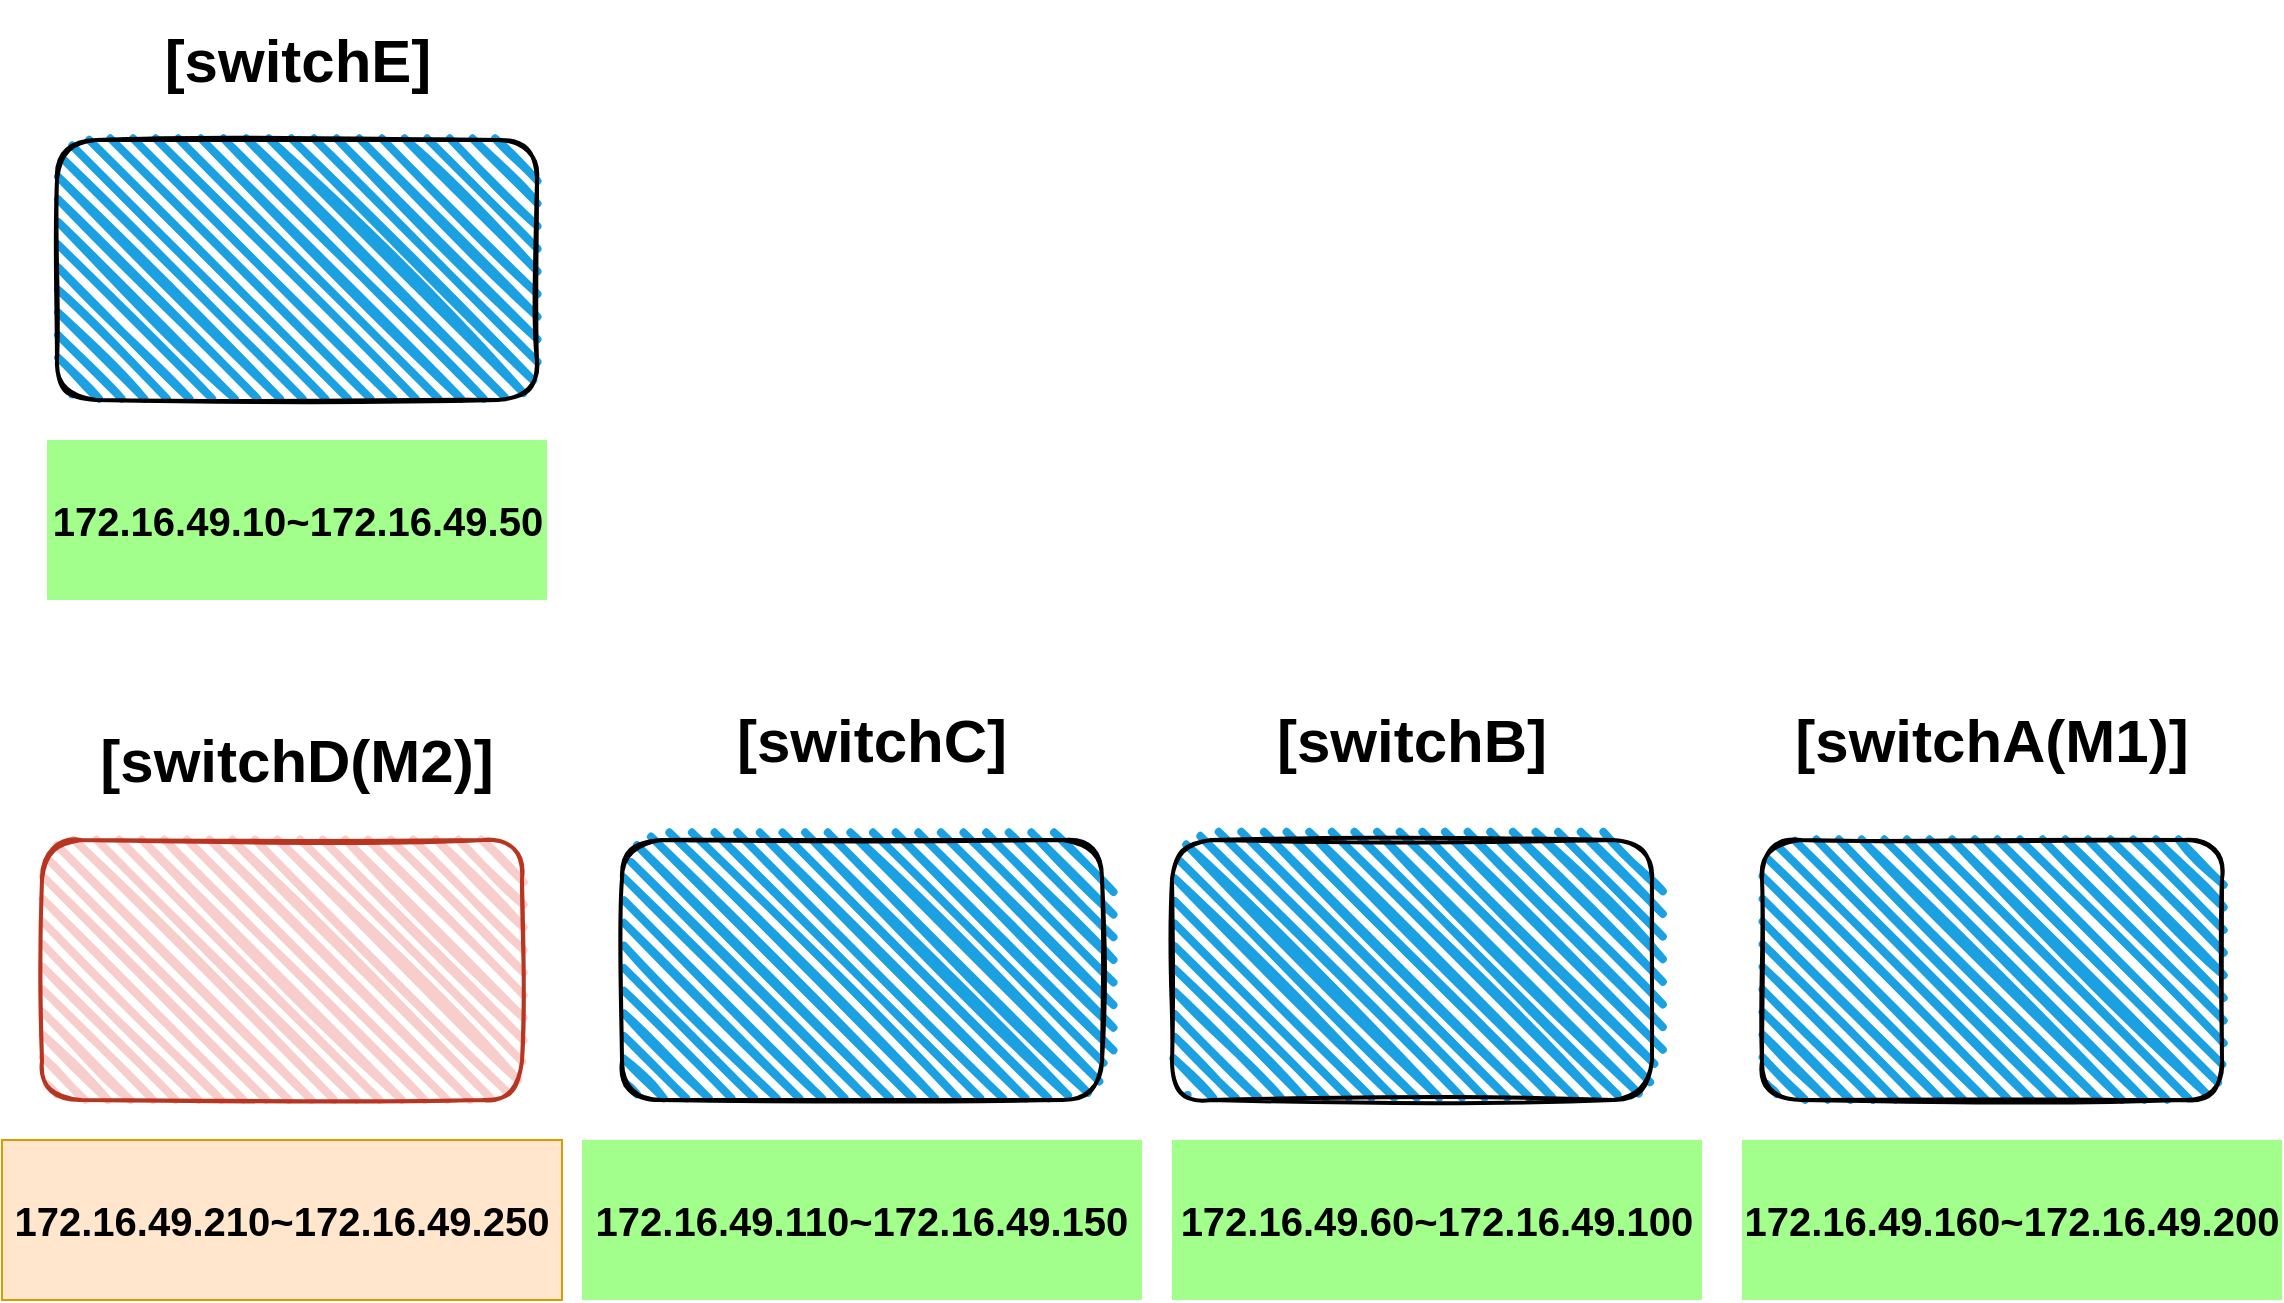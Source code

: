 <mxfile version="13.8.0" type="github">
  <diagram id="EciVQEBW0qG2yJVmfyix" name="Page-1">
    <mxGraphModel dx="1564" dy="824" grid="1" gridSize="10" guides="1" tooltips="1" connect="1" arrows="1" fold="1" page="1" pageScale="1" pageWidth="1169" pageHeight="827" math="0" shadow="0">
      <root>
        <mxCell id="0" />
        <mxCell id="1" parent="0" />
        <mxCell id="XryNoDLQJHqB9ck_YfK5-3" value="" style="rounded=1;whiteSpace=wrap;html=1;strokeWidth=2;fillWeight=4;hachureGap=8;hachureAngle=45;fillColor=#1ba1e2;sketch=1;" vertex="1" parent="1">
          <mxGeometry x="37.5" y="150" width="240" height="130" as="geometry" />
        </mxCell>
        <mxCell id="XryNoDLQJHqB9ck_YfK5-18" value="&lt;font style=&quot;font-size: 20px&quot;&gt;&lt;b&gt;172.16.49.10~172.16.49.50&lt;/b&gt;&lt;/font&gt;" style="text;html=1;strokeColor=none;align=center;verticalAlign=middle;whiteSpace=wrap;rounded=0;fillColor=#A3FF8C;" vertex="1" parent="1">
          <mxGeometry x="32.5" y="300" width="250" height="80" as="geometry" />
        </mxCell>
        <mxCell id="XryNoDLQJHqB9ck_YfK5-19" value="" style="rounded=1;whiteSpace=wrap;html=1;strokeWidth=2;fillWeight=4;hachureGap=8;hachureAngle=45;fillColor=#f8cecc;sketch=1;strokeColor=#B83521;" vertex="1" parent="1">
          <mxGeometry x="30" y="500" width="240" height="130" as="geometry" />
        </mxCell>
        <mxCell id="XryNoDLQJHqB9ck_YfK5-20" value="" style="rounded=1;whiteSpace=wrap;html=1;strokeWidth=2;fillWeight=4;hachureGap=8;hachureAngle=45;fillColor=#1ba1e2;sketch=1;" vertex="1" parent="1">
          <mxGeometry x="320" y="500" width="240" height="130" as="geometry" />
        </mxCell>
        <mxCell id="XryNoDLQJHqB9ck_YfK5-21" value="" style="rounded=1;whiteSpace=wrap;html=1;strokeWidth=2;fillWeight=4;hachureGap=8;hachureAngle=45;fillColor=#1ba1e2;sketch=1;" vertex="1" parent="1">
          <mxGeometry x="595" y="500" width="240" height="130" as="geometry" />
        </mxCell>
        <mxCell id="XryNoDLQJHqB9ck_YfK5-22" value="" style="rounded=1;whiteSpace=wrap;html=1;strokeWidth=2;fillWeight=4;hachureGap=8;hachureAngle=45;fillColor=#1ba1e2;sketch=1;" vertex="1" parent="1">
          <mxGeometry x="890" y="500" width="230" height="130" as="geometry" />
        </mxCell>
        <mxCell id="XryNoDLQJHqB9ck_YfK5-29" value="&lt;font style=&quot;font-size: 20px&quot;&gt;&lt;b&gt;172.16.49.210~172.16.49.250&lt;/b&gt;&lt;/font&gt;" style="text;html=1;strokeColor=#d79b00;align=center;verticalAlign=middle;whiteSpace=wrap;rounded=0;fillColor=#ffe6cc;" vertex="1" parent="1">
          <mxGeometry x="10" y="650" width="280" height="80" as="geometry" />
        </mxCell>
        <mxCell id="XryNoDLQJHqB9ck_YfK5-30" value="&lt;font style=&quot;font-size: 20px&quot;&gt;&lt;b&gt;172.16.49.110~172.16.49.150&lt;/b&gt;&lt;/font&gt;" style="text;html=1;strokeColor=none;align=center;verticalAlign=middle;whiteSpace=wrap;rounded=0;fillColor=#A3FF8C;" vertex="1" parent="1">
          <mxGeometry x="300" y="650" width="280" height="80" as="geometry" />
        </mxCell>
        <mxCell id="XryNoDLQJHqB9ck_YfK5-31" value="&lt;font style=&quot;font-size: 20px&quot;&gt;&lt;b&gt;172.16.49.60~172.16.49.100&lt;/b&gt;&lt;/font&gt;" style="text;html=1;strokeColor=none;align=center;verticalAlign=middle;whiteSpace=wrap;rounded=0;fillColor=#A3FF8C;" vertex="1" parent="1">
          <mxGeometry x="595" y="650" width="265" height="80" as="geometry" />
        </mxCell>
        <mxCell id="XryNoDLQJHqB9ck_YfK5-32" value="&lt;font style=&quot;font-size: 20px&quot;&gt;&lt;b&gt;172.16.49.160~172.16.49.200&lt;/b&gt;&lt;/font&gt;" style="text;html=1;strokeColor=none;align=center;verticalAlign=middle;whiteSpace=wrap;rounded=0;fillColor=#A3FF8C;" vertex="1" parent="1">
          <mxGeometry x="880" y="650" width="270" height="80" as="geometry" />
        </mxCell>
        <mxCell id="XryNoDLQJHqB9ck_YfK5-33" value="&lt;font style=&quot;font-size: 30px&quot;&gt;&lt;b&gt;[switchE]&lt;/b&gt;&lt;/font&gt;" style="text;html=1;strokeColor=none;fillColor=none;align=center;verticalAlign=middle;whiteSpace=wrap;rounded=0;" vertex="1" parent="1">
          <mxGeometry x="72.5" y="80" width="170" height="60" as="geometry" />
        </mxCell>
        <mxCell id="XryNoDLQJHqB9ck_YfK5-34" value="&lt;font style=&quot;font-size: 30px&quot;&gt;&lt;b&gt;[switchD(M2)]&lt;/b&gt;&lt;/font&gt;" style="text;html=1;strokeColor=none;fillColor=none;align=center;verticalAlign=middle;whiteSpace=wrap;rounded=0;" vertex="1" parent="1">
          <mxGeometry x="66.25" y="430" width="182.5" height="60" as="geometry" />
        </mxCell>
        <mxCell id="XryNoDLQJHqB9ck_YfK5-36" value="&lt;font style=&quot;font-size: 30px&quot;&gt;&lt;b&gt;[switchB]&lt;/b&gt;&lt;/font&gt;" style="text;html=1;strokeColor=none;fillColor=none;align=center;verticalAlign=middle;whiteSpace=wrap;rounded=0;" vertex="1" parent="1">
          <mxGeometry x="630" y="420" width="170" height="60" as="geometry" />
        </mxCell>
        <mxCell id="XryNoDLQJHqB9ck_YfK5-37" value="&lt;font style=&quot;font-size: 30px&quot;&gt;&lt;b&gt;[switchA(M1)]&lt;/b&gt;&lt;/font&gt;" style="text;html=1;strokeColor=none;fillColor=none;align=center;verticalAlign=middle;whiteSpace=wrap;rounded=0;" vertex="1" parent="1">
          <mxGeometry x="920" y="420" width="170" height="60" as="geometry" />
        </mxCell>
        <mxCell id="XryNoDLQJHqB9ck_YfK5-39" value="&lt;font style=&quot;font-size: 30px&quot;&gt;&lt;b&gt;[switchC]&lt;/b&gt;&lt;/font&gt;" style="text;html=1;strokeColor=none;fillColor=none;align=center;verticalAlign=middle;whiteSpace=wrap;rounded=0;" vertex="1" parent="1">
          <mxGeometry x="360" y="420" width="170" height="60" as="geometry" />
        </mxCell>
      </root>
    </mxGraphModel>
  </diagram>
</mxfile>
